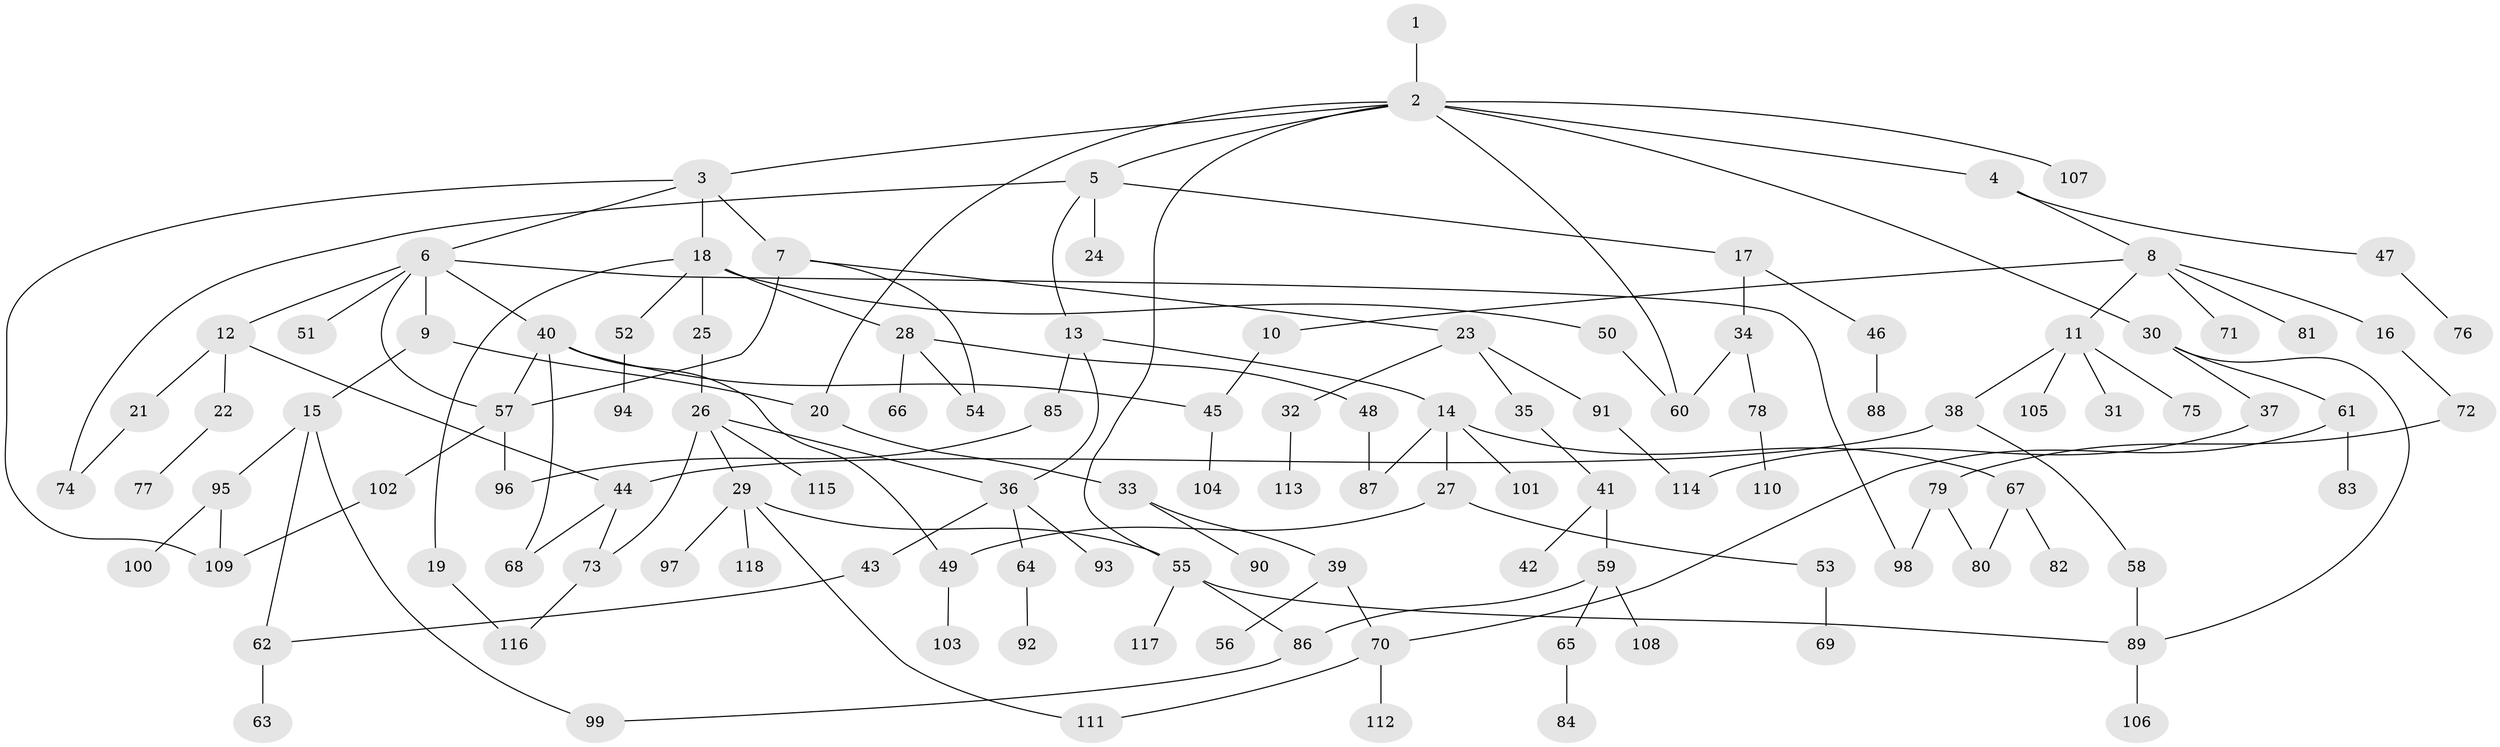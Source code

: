 // coarse degree distribution, {1: 0.5319148936170213, 25: 0.02127659574468085, 15: 0.02127659574468085, 3: 0.10638297872340426, 4: 0.02127659574468085, 6: 0.02127659574468085, 2: 0.23404255319148937, 7: 0.02127659574468085, 5: 0.02127659574468085}
// Generated by graph-tools (version 1.1) at 2025/17/03/04/25 18:17:02]
// undirected, 118 vertices, 146 edges
graph export_dot {
graph [start="1"]
  node [color=gray90,style=filled];
  1;
  2;
  3;
  4;
  5;
  6;
  7;
  8;
  9;
  10;
  11;
  12;
  13;
  14;
  15;
  16;
  17;
  18;
  19;
  20;
  21;
  22;
  23;
  24;
  25;
  26;
  27;
  28;
  29;
  30;
  31;
  32;
  33;
  34;
  35;
  36;
  37;
  38;
  39;
  40;
  41;
  42;
  43;
  44;
  45;
  46;
  47;
  48;
  49;
  50;
  51;
  52;
  53;
  54;
  55;
  56;
  57;
  58;
  59;
  60;
  61;
  62;
  63;
  64;
  65;
  66;
  67;
  68;
  69;
  70;
  71;
  72;
  73;
  74;
  75;
  76;
  77;
  78;
  79;
  80;
  81;
  82;
  83;
  84;
  85;
  86;
  87;
  88;
  89;
  90;
  91;
  92;
  93;
  94;
  95;
  96;
  97;
  98;
  99;
  100;
  101;
  102;
  103;
  104;
  105;
  106;
  107;
  108;
  109;
  110;
  111;
  112;
  113;
  114;
  115;
  116;
  117;
  118;
  1 -- 2;
  2 -- 3;
  2 -- 4;
  2 -- 5;
  2 -- 30;
  2 -- 60;
  2 -- 107;
  2 -- 55;
  2 -- 20;
  3 -- 6;
  3 -- 7;
  3 -- 18;
  3 -- 109;
  4 -- 8;
  4 -- 47;
  5 -- 13;
  5 -- 17;
  5 -- 24;
  5 -- 74;
  6 -- 9;
  6 -- 12;
  6 -- 40;
  6 -- 51;
  6 -- 57;
  6 -- 98;
  7 -- 23;
  7 -- 54;
  7 -- 57;
  8 -- 10;
  8 -- 11;
  8 -- 16;
  8 -- 71;
  8 -- 81;
  9 -- 15;
  9 -- 20;
  10 -- 45;
  11 -- 31;
  11 -- 38;
  11 -- 75;
  11 -- 105;
  12 -- 21;
  12 -- 22;
  12 -- 44;
  13 -- 14;
  13 -- 85;
  13 -- 36;
  14 -- 27;
  14 -- 67;
  14 -- 101;
  14 -- 87;
  15 -- 62;
  15 -- 95;
  15 -- 99;
  16 -- 72;
  17 -- 34;
  17 -- 46;
  18 -- 19;
  18 -- 25;
  18 -- 28;
  18 -- 50;
  18 -- 52;
  19 -- 116;
  20 -- 33;
  21 -- 74;
  22 -- 77;
  23 -- 32;
  23 -- 35;
  23 -- 91;
  25 -- 26;
  26 -- 29;
  26 -- 36;
  26 -- 73;
  26 -- 115;
  27 -- 53;
  27 -- 49;
  28 -- 48;
  28 -- 66;
  28 -- 54;
  29 -- 55;
  29 -- 97;
  29 -- 111;
  29 -- 118;
  30 -- 37;
  30 -- 61;
  30 -- 89;
  32 -- 113;
  33 -- 39;
  33 -- 90;
  34 -- 78;
  34 -- 60;
  35 -- 41;
  36 -- 43;
  36 -- 64;
  36 -- 93;
  37 -- 114;
  38 -- 44;
  38 -- 58;
  39 -- 56;
  39 -- 70;
  40 -- 49;
  40 -- 68;
  40 -- 57;
  40 -- 45;
  41 -- 42;
  41 -- 59;
  43 -- 62;
  44 -- 73;
  44 -- 68;
  45 -- 104;
  46 -- 88;
  47 -- 76;
  48 -- 87;
  49 -- 103;
  50 -- 60;
  52 -- 94;
  53 -- 69;
  55 -- 86;
  55 -- 89;
  55 -- 117;
  57 -- 102;
  57 -- 96;
  58 -- 89;
  59 -- 65;
  59 -- 108;
  59 -- 86;
  61 -- 83;
  61 -- 70;
  62 -- 63;
  64 -- 92;
  65 -- 84;
  67 -- 80;
  67 -- 82;
  70 -- 112;
  70 -- 111;
  72 -- 79;
  73 -- 116;
  78 -- 110;
  79 -- 98;
  79 -- 80;
  85 -- 96;
  86 -- 99;
  89 -- 106;
  91 -- 114;
  95 -- 100;
  95 -- 109;
  102 -- 109;
}
